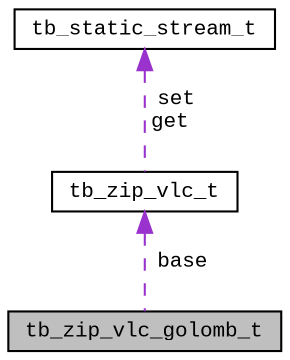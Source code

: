 digraph "tb_zip_vlc_golomb_t"
{
  edge [fontname="CourierNew",fontsize="10",labelfontname="CourierNew",labelfontsize="10"];
  node [fontname="CourierNew",fontsize="10",shape=record];
  Node1 [label="tb_zip_vlc_golomb_t",height=0.2,width=0.4,color="black", fillcolor="grey75", style="filled" fontcolor="black"];
  Node2 -> Node1 [dir="back",color="darkorchid3",fontsize="10",style="dashed",label=" base" ,fontname="CourierNew"];
  Node2 [label="tb_zip_vlc_t",height=0.2,width=0.4,color="black", fillcolor="white", style="filled",URL="$da/dab/structtb__zip__vlc__t.html"];
  Node3 -> Node2 [dir="back",color="darkorchid3",fontsize="10",style="dashed",label=" set\nget" ,fontname="CourierNew"];
  Node3 [label="tb_static_stream_t",height=0.2,width=0.4,color="black", fillcolor="white", style="filled",URL="$d4/d8a/structtb__static__stream__t.html",tooltip="the static stream type "];
}
